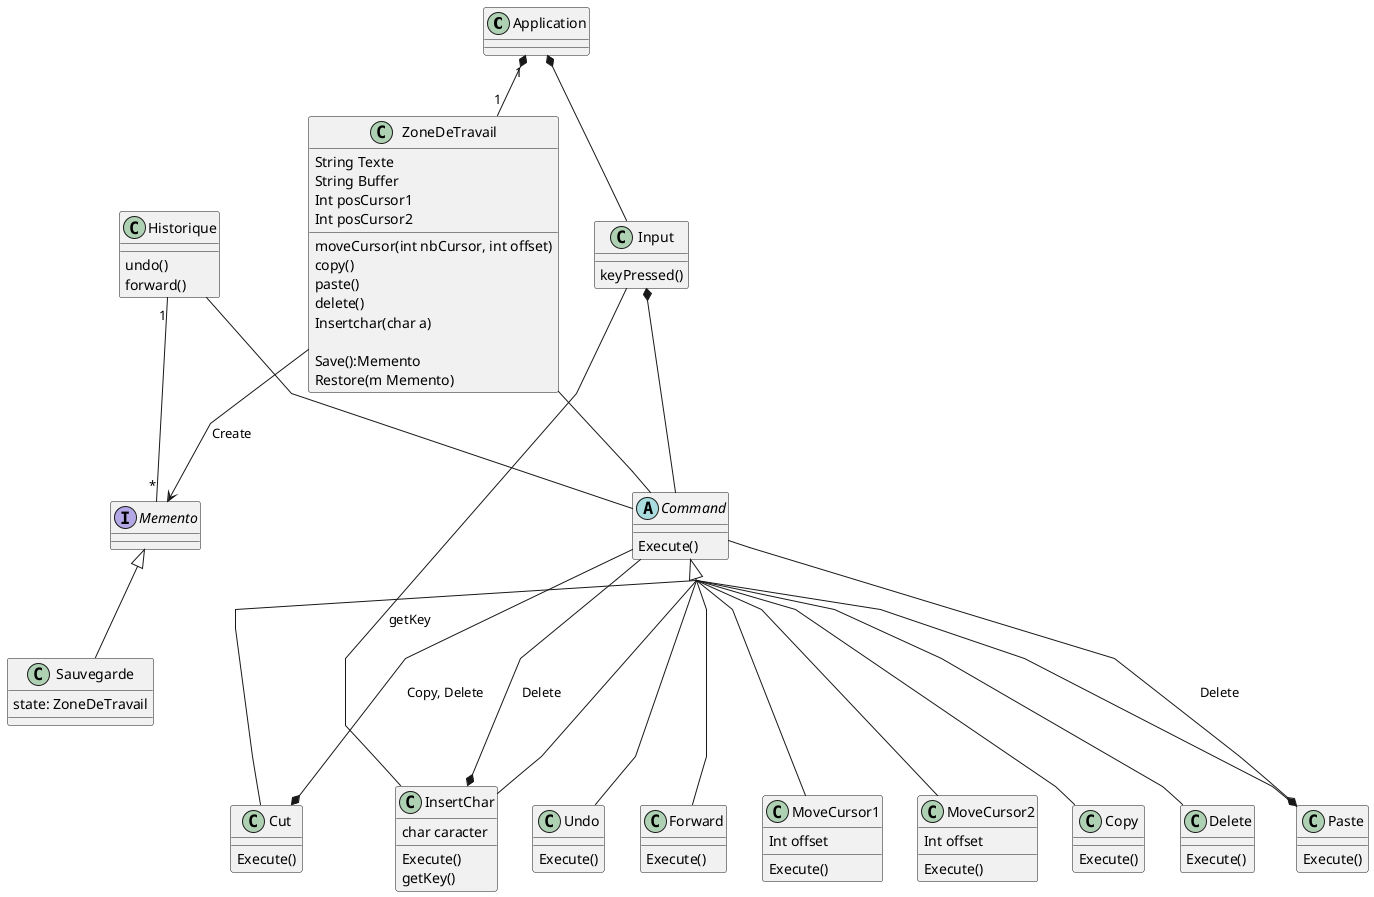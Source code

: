 @startuml classDiagram
skinparam groupInheritance 4
skinparam Linetype polyline


class Application {
 
}

class ZoneDeTravail {
    String Texte
    String Buffer
    Int posCursor1
    Int posCursor2

    moveCursor(int nbCursor, int offset)
    copy()
    paste()
    delete()
    Insertchar(char a)

    Save():Memento
    Restore(m Memento)
    
}

class Input {
    keyPressed()
}

abstract Command {
    Execute()
}


class MoveCursor1 {
    Int offset
    Execute()
}
class MoveCursor2 {
    Int offset
    Execute()
}

class Copy {
    Execute()
}

class Delete{
    Execute()
}

class Paste {
    Execute()
}

class Cut {
    Execute()
}

class InsertChar {
    char caracter
    Execute()
    getKey()
}

class Undo {
    Execute()
}

class Forward {
    Execute()
}

interface Memento {
    
}

class Sauvegarde {
    state: ZoneDeTravail
}

class Historique {
    undo()
    forward()
}

Application "1" *-- "1" ZoneDeTravail
Application *-- Input
Input *-- Command
ZoneDeTravail -- Command
Historique -- Command

Command <|--- MoveCursor1
Command <|--- MoveCursor2
Command <|--- Delete
Command <|--- Copy

Command <|--- Paste
Command <|--- Cut
Command <|--- InsertChar

Command <|--- Undo
Command <|--- Forward

Command --* Cut : Copy, Delete
Command --* InsertChar : Delete
Command --* Paste : Delete
Input -- InsertChar : getKey

ZoneDeTravail --> Memento : Create
Memento <|-- Sauvegarde
Historique "1" -- "*" Memento


@enduml